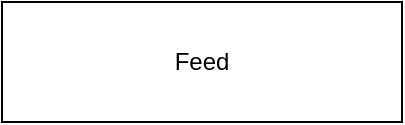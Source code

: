 <mxfile version="14.2.3" type="device"><diagram id="mud34kio2B-LWJMbvKot" name="Page-1"><mxGraphModel dx="1422" dy="794" grid="1" gridSize="10" guides="1" tooltips="1" connect="1" arrows="1" fold="1" page="1" pageScale="1" pageWidth="850" pageHeight="1100" math="0" shadow="0"><root><mxCell id="0"/><mxCell id="1" parent="0"/><mxCell id="CLMnmRgsMj1F0rN2nsXV-1" value="Feed" style="rounded=0;whiteSpace=wrap;html=1;" vertex="1" parent="1"><mxGeometry x="80" y="70" width="200" height="60" as="geometry"/></mxCell></root></mxGraphModel></diagram></mxfile>